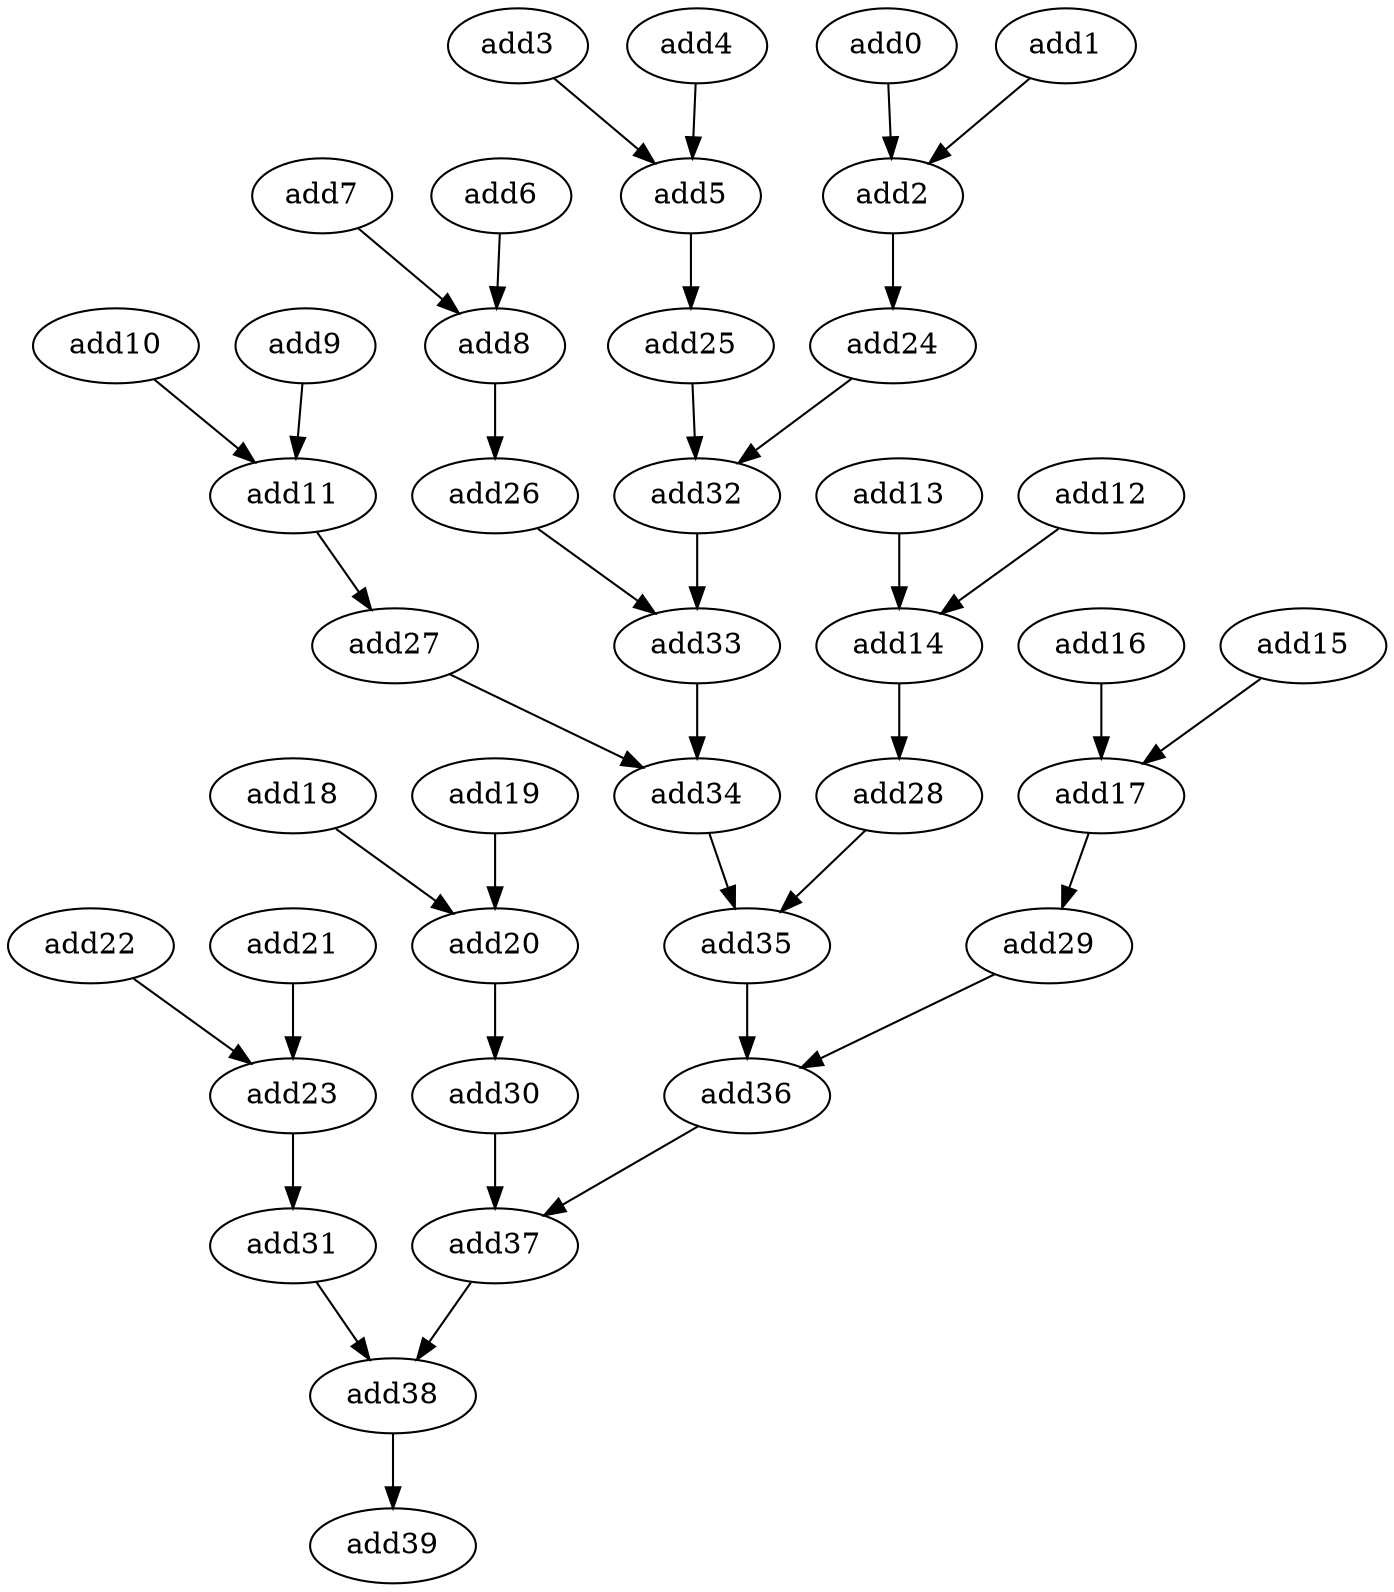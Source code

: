 strict digraph  {
add0 [opcode=add];
add2 [opcode=add];
add1 [opcode=add];
add24 [opcode=add];
add3 [opcode=add];
add5 [opcode=add];
add4 [opcode=add];
add25 [opcode=add];
add6 [opcode=add];
add8 [opcode=add];
add7 [opcode=add];
add26 [opcode=add];
add9 [opcode=add];
add11 [opcode=add];
add10 [opcode=add];
add27 [opcode=add];
add12 [opcode=add];
add14 [opcode=add];
add13 [opcode=add];
add28 [opcode=add];
add15 [opcode=add];
add17 [opcode=add];
add16 [opcode=add];
add29 [opcode=add];
add18 [opcode=add];
add20 [opcode=add];
add19 [opcode=add];
add30 [opcode=add];
add21 [opcode=add];
add23 [opcode=add];
add22 [opcode=add];
add31 [opcode=add];
add32 [opcode=add];
add33 [opcode=add];
add34 [opcode=add];
add35 [opcode=add];
add36 [opcode=add];
add37 [opcode=add];
add38 [opcode=add];
add39 [opcode=add];
add0 -> add2;
add2 -> add24;
add1 -> add2;
add24 -> add32;
add3 -> add5;
add5 -> add25;
add4 -> add5;
add25 -> add32;
add6 -> add8;
add8 -> add26;
add7 -> add8;
add26 -> add33;
add9 -> add11;
add11 -> add27;
add10 -> add11;
add27 -> add34;
add12 -> add14;
add14 -> add28;
add13 -> add14;
add28 -> add35;
add15 -> add17;
add17 -> add29;
add16 -> add17;
add29 -> add36;
add18 -> add20;
add20 -> add30;
add19 -> add20;
add30 -> add37;
add21 -> add23;
add23 -> add31;
add22 -> add23;
add31 -> add38;
add32 -> add33;
add33 -> add34;
add34 -> add35;
add35 -> add36;
add36 -> add37;
add37 -> add38;
add38 -> add39;
}
